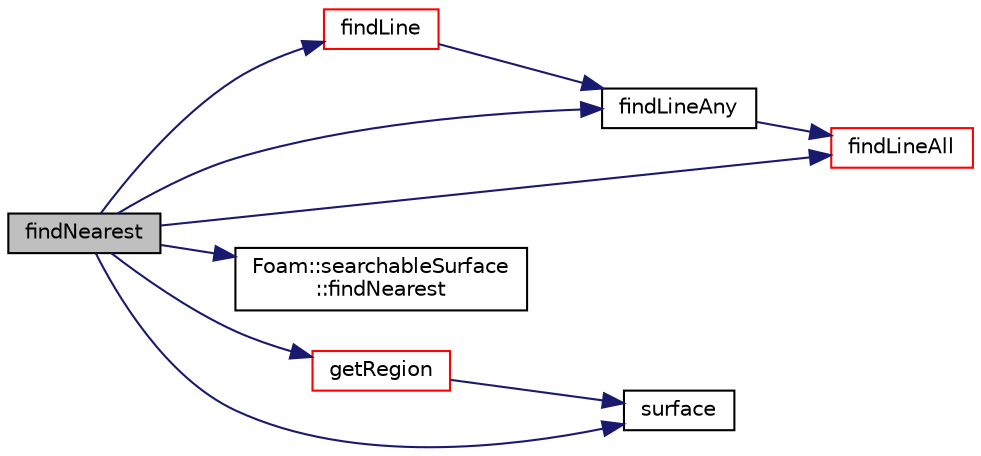 digraph "findNearest"
{
  bgcolor="transparent";
  edge [fontname="Helvetica",fontsize="10",labelfontname="Helvetica",labelfontsize="10"];
  node [fontname="Helvetica",fontsize="10",shape=record];
  rankdir="LR";
  Node424 [label="findNearest",height=0.2,width=0.4,color="black", fillcolor="grey75", style="filled", fontcolor="black"];
  Node424 -> Node425 [color="midnightblue",fontsize="10",style="solid",fontname="Helvetica"];
  Node425 [label="findLine",height=0.2,width=0.4,color="red",URL="$a26389.html#a2a363a8584a3ae8109cce2aaf6436e3f",tooltip="Find first intersection on segment from start to end. "];
  Node425 -> Node450 [color="midnightblue",fontsize="10",style="solid",fontname="Helvetica"];
  Node450 [label="findLineAny",height=0.2,width=0.4,color="black",URL="$a26389.html#a3cb961eda9c4705631ac1b5b1ca29b97",tooltip="Return any intersection on segment from start to end. "];
  Node450 -> Node451 [color="midnightblue",fontsize="10",style="solid",fontname="Helvetica"];
  Node451 [label="findLineAll",height=0.2,width=0.4,color="red",URL="$a26389.html#ae09d8175a17fc501716d4908c3b8188c",tooltip="Get all intersections in order from start to end. "];
  Node424 -> Node451 [color="midnightblue",fontsize="10",style="solid",fontname="Helvetica"];
  Node424 -> Node450 [color="midnightblue",fontsize="10",style="solid",fontname="Helvetica"];
  Node424 -> Node453 [color="midnightblue",fontsize="10",style="solid",fontname="Helvetica"];
  Node453 [label="Foam::searchableSurface\l::findNearest",height=0.2,width=0.4,color="black",URL="$a26369.html#a3f42c3915b774a7541668a069ce52dc6"];
  Node424 -> Node454 [color="midnightblue",fontsize="10",style="solid",fontname="Helvetica"];
  Node454 [label="getRegion",height=0.2,width=0.4,color="red",URL="$a26389.html#a293529d2b9916fb913c2b1bf66ba1a6e",tooltip="From a set of points and indices get the region. "];
  Node454 -> Node455 [color="midnightblue",fontsize="10",style="solid",fontname="Helvetica"];
  Node455 [label="surface",height=0.2,width=0.4,color="black",URL="$a26389.html#a98530557a54cd0deaf0f9b36a57ab181"];
  Node424 -> Node455 [color="midnightblue",fontsize="10",style="solid",fontname="Helvetica"];
}
